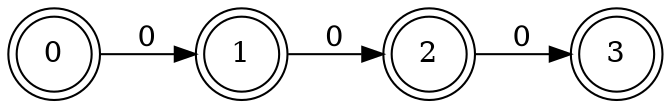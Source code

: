 digraph Automata {
	rankdir=LR
	0 [label=0 shape=doublecircle]
	0 -> 1 [label=0]
	1 [label=1 shape=doublecircle]
	1 -> 2 [label=0]
	2 [label=2 shape=doublecircle]
	2 -> 3 [label=0]
	3 [label=3 shape=doublecircle]
}
